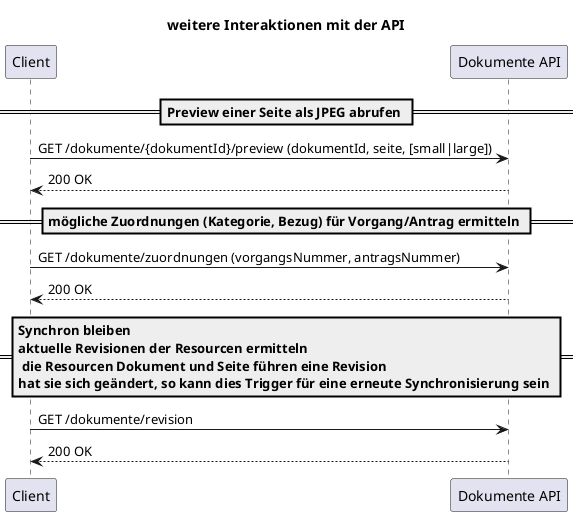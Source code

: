 @startuml
title weitere Interaktionen mit der API

participant Client as c
participant "Dokumente API" as api

== Preview einer Seite als JPEG abrufen ==
c -> api: GET /dokumente/{dokumentId}/preview (dokumentId, seite, [small|large])
api --> c: 200 OK

== mögliche Zuordnungen (Kategorie, Bezug) für Vorgang/Antrag ermitteln ==
c -> api: GET /dokumente/zuordnungen (vorgangsNummer, antragsNummer)
api --> c: 200 OK

== Synchron bleiben\naktuelle Revisionen der Resourcen ermitteln\n die Resourcen Dokument und Seite führen eine Revision\nhat sie sich geändert, so kann dies Trigger für eine erneute Synchronisierung sein ==
c -> api: GET /dokumente/revision
api --> c: 200 OK

@enduml

